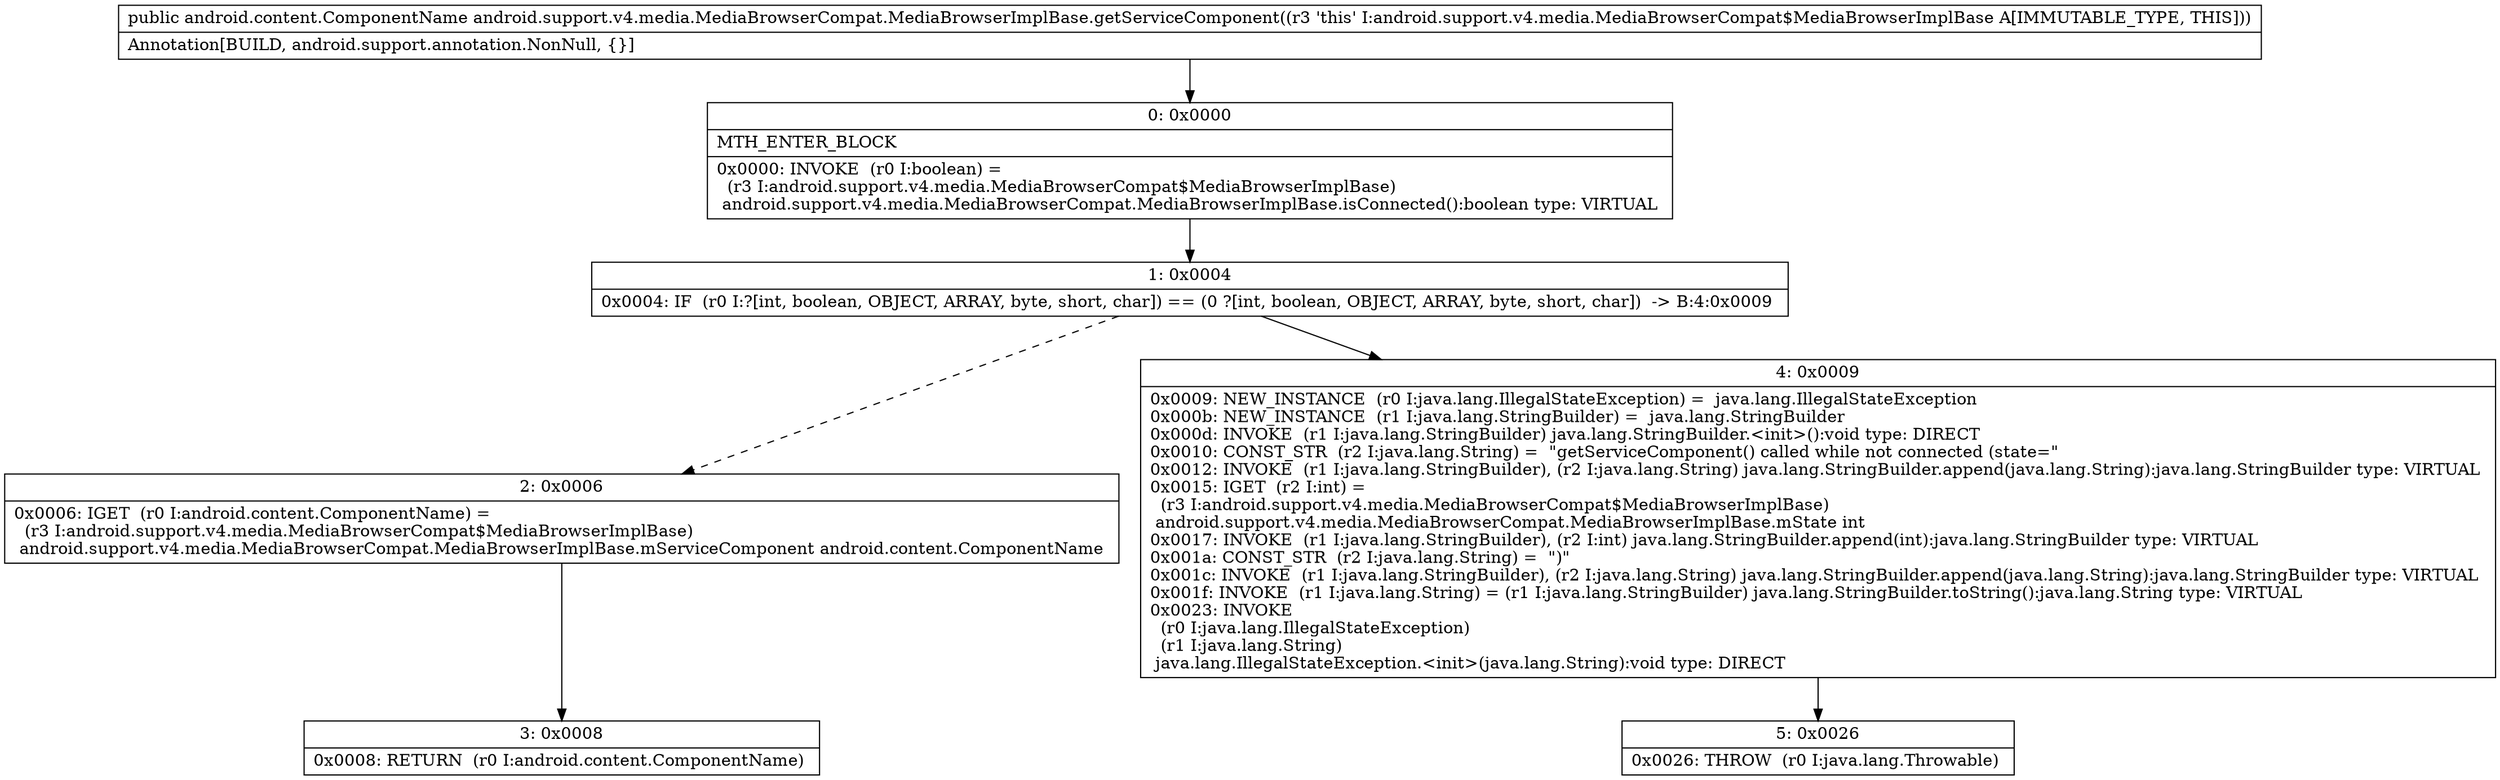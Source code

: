 digraph "CFG forandroid.support.v4.media.MediaBrowserCompat.MediaBrowserImplBase.getServiceComponent()Landroid\/content\/ComponentName;" {
Node_0 [shape=record,label="{0\:\ 0x0000|MTH_ENTER_BLOCK\l|0x0000: INVOKE  (r0 I:boolean) = \l  (r3 I:android.support.v4.media.MediaBrowserCompat$MediaBrowserImplBase)\l android.support.v4.media.MediaBrowserCompat.MediaBrowserImplBase.isConnected():boolean type: VIRTUAL \l}"];
Node_1 [shape=record,label="{1\:\ 0x0004|0x0004: IF  (r0 I:?[int, boolean, OBJECT, ARRAY, byte, short, char]) == (0 ?[int, boolean, OBJECT, ARRAY, byte, short, char])  \-\> B:4:0x0009 \l}"];
Node_2 [shape=record,label="{2\:\ 0x0006|0x0006: IGET  (r0 I:android.content.ComponentName) = \l  (r3 I:android.support.v4.media.MediaBrowserCompat$MediaBrowserImplBase)\l android.support.v4.media.MediaBrowserCompat.MediaBrowserImplBase.mServiceComponent android.content.ComponentName \l}"];
Node_3 [shape=record,label="{3\:\ 0x0008|0x0008: RETURN  (r0 I:android.content.ComponentName) \l}"];
Node_4 [shape=record,label="{4\:\ 0x0009|0x0009: NEW_INSTANCE  (r0 I:java.lang.IllegalStateException) =  java.lang.IllegalStateException \l0x000b: NEW_INSTANCE  (r1 I:java.lang.StringBuilder) =  java.lang.StringBuilder \l0x000d: INVOKE  (r1 I:java.lang.StringBuilder) java.lang.StringBuilder.\<init\>():void type: DIRECT \l0x0010: CONST_STR  (r2 I:java.lang.String) =  \"getServiceComponent() called while not connected (state=\" \l0x0012: INVOKE  (r1 I:java.lang.StringBuilder), (r2 I:java.lang.String) java.lang.StringBuilder.append(java.lang.String):java.lang.StringBuilder type: VIRTUAL \l0x0015: IGET  (r2 I:int) = \l  (r3 I:android.support.v4.media.MediaBrowserCompat$MediaBrowserImplBase)\l android.support.v4.media.MediaBrowserCompat.MediaBrowserImplBase.mState int \l0x0017: INVOKE  (r1 I:java.lang.StringBuilder), (r2 I:int) java.lang.StringBuilder.append(int):java.lang.StringBuilder type: VIRTUAL \l0x001a: CONST_STR  (r2 I:java.lang.String) =  \")\" \l0x001c: INVOKE  (r1 I:java.lang.StringBuilder), (r2 I:java.lang.String) java.lang.StringBuilder.append(java.lang.String):java.lang.StringBuilder type: VIRTUAL \l0x001f: INVOKE  (r1 I:java.lang.String) = (r1 I:java.lang.StringBuilder) java.lang.StringBuilder.toString():java.lang.String type: VIRTUAL \l0x0023: INVOKE  \l  (r0 I:java.lang.IllegalStateException)\l  (r1 I:java.lang.String)\l java.lang.IllegalStateException.\<init\>(java.lang.String):void type: DIRECT \l}"];
Node_5 [shape=record,label="{5\:\ 0x0026|0x0026: THROW  (r0 I:java.lang.Throwable) \l}"];
MethodNode[shape=record,label="{public android.content.ComponentName android.support.v4.media.MediaBrowserCompat.MediaBrowserImplBase.getServiceComponent((r3 'this' I:android.support.v4.media.MediaBrowserCompat$MediaBrowserImplBase A[IMMUTABLE_TYPE, THIS]))  | Annotation[BUILD, android.support.annotation.NonNull, \{\}]\l}"];
MethodNode -> Node_0;
Node_0 -> Node_1;
Node_1 -> Node_2[style=dashed];
Node_1 -> Node_4;
Node_2 -> Node_3;
Node_4 -> Node_5;
}

